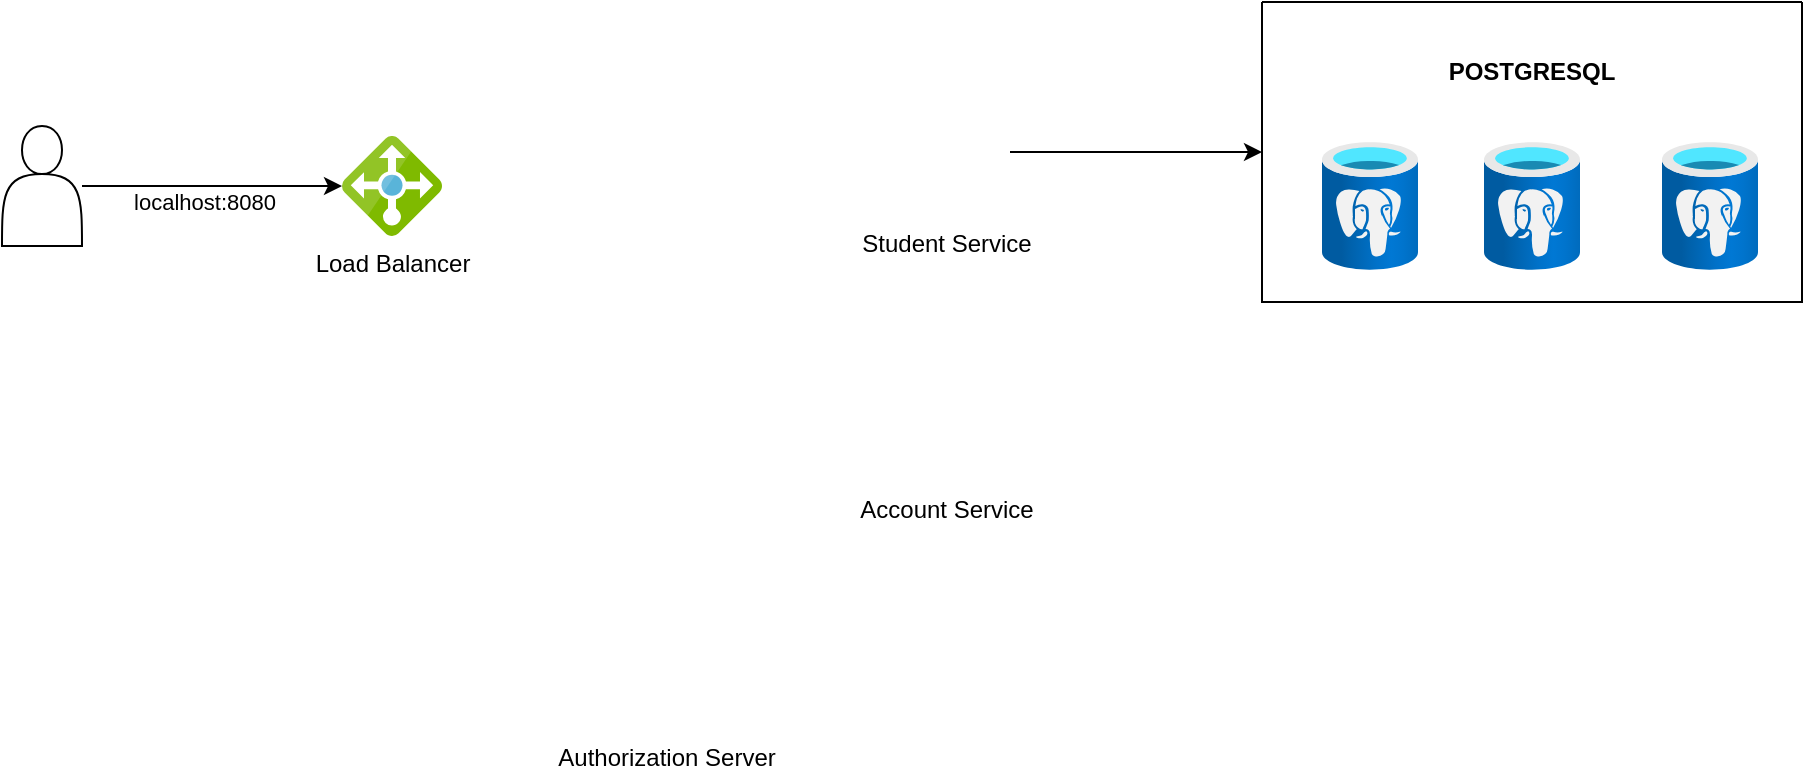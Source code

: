 <mxfile version="28.1.2">
  <diagram name="Page-1" id="9EQ8fulB-MXw2rxPoNIj">
    <mxGraphModel dx="1042" dy="562" grid="1" gridSize="10" guides="1" tooltips="1" connect="1" arrows="1" fold="1" page="1" pageScale="1" pageWidth="827" pageHeight="1169" math="0" shadow="0">
      <root>
        <mxCell id="0" />
        <mxCell id="1" parent="0" />
        <mxCell id="ha9AG-WfzSjR4dk0X2PM-3" style="edgeStyle=orthogonalEdgeStyle;rounded=0;orthogonalLoop=1;jettySize=auto;html=1;" parent="1" source="ha9AG-WfzSjR4dk0X2PM-1" target="ha9AG-WfzSjR4dk0X2PM-2" edge="1">
          <mxGeometry relative="1" as="geometry" />
        </mxCell>
        <mxCell id="ha9AG-WfzSjR4dk0X2PM-23" value="localhost:8080" style="edgeLabel;html=1;align=center;verticalAlign=middle;resizable=0;points=[];" parent="ha9AG-WfzSjR4dk0X2PM-3" vertex="1" connectable="0">
          <mxGeometry x="-0.286" y="3" relative="1" as="geometry">
            <mxPoint x="14" y="11" as="offset" />
          </mxGeometry>
        </mxCell>
        <mxCell id="ha9AG-WfzSjR4dk0X2PM-1" value="" style="shape=actor;whiteSpace=wrap;html=1;" parent="1" vertex="1">
          <mxGeometry x="50" y="212" width="40" height="60" as="geometry" />
        </mxCell>
        <mxCell id="ha9AG-WfzSjR4dk0X2PM-2" value="&lt;div&gt;Load Balancer&lt;/div&gt;" style="image;sketch=0;aspect=fixed;html=1;points=[];align=center;fontSize=12;image=img/lib/mscae/Load_Balancer_feature.svg;" parent="1" vertex="1">
          <mxGeometry x="220" y="217" width="50" height="50" as="geometry" />
        </mxCell>
        <mxCell id="ha9AG-WfzSjR4dk0X2PM-4" value="Authorization Server" style="shape=image;html=1;verticalAlign=top;verticalLabelPosition=bottom;labelBackgroundColor=#ffffff;imageAspect=0;aspect=fixed;image=https://icons.diagrams.net/icon-cache1/Boxicons_Logos-2642/bxl-spring-boot-1339.svg" parent="1" vertex="1">
          <mxGeometry x="350" y="450" width="64" height="64" as="geometry" />
        </mxCell>
        <mxCell id="ha9AG-WfzSjR4dk0X2PM-5" value="Account Service" style="shape=image;html=1;verticalAlign=top;verticalLabelPosition=bottom;labelBackgroundColor=#ffffff;imageAspect=0;aspect=fixed;image=https://icons.diagrams.net/icon-cache1/Boxicons_Logos-2642/bxl-spring-boot-1339.svg" parent="1" vertex="1">
          <mxGeometry x="490" y="326" width="64" height="64" as="geometry" />
        </mxCell>
        <mxCell id="BQMmLObaJ7vS0pBoSyH7-5" style="edgeStyle=orthogonalEdgeStyle;rounded=0;orthogonalLoop=1;jettySize=auto;html=1;" edge="1" parent="1" source="ha9AG-WfzSjR4dk0X2PM-6" target="BQMmLObaJ7vS0pBoSyH7-1">
          <mxGeometry relative="1" as="geometry" />
        </mxCell>
        <mxCell id="ha9AG-WfzSjR4dk0X2PM-6" value="Student Service" style="shape=image;html=1;verticalAlign=top;verticalLabelPosition=bottom;labelBackgroundColor=#ffffff;imageAspect=0;aspect=fixed;image=https://icons.diagrams.net/icon-cache1/Boxicons_Logos-2642/bxl-spring-boot-1339.svg;imageBackground=default;" parent="1" vertex="1">
          <mxGeometry x="490" y="193" width="64" height="64" as="geometry" />
        </mxCell>
        <mxCell id="BQMmLObaJ7vS0pBoSyH7-1" value="" style="swimlane;startSize=0;" vertex="1" parent="1">
          <mxGeometry x="680" y="150" width="270" height="150" as="geometry" />
        </mxCell>
        <mxCell id="ha9AG-WfzSjR4dk0X2PM-17" value="" style="image;aspect=fixed;html=1;points=[];align=center;fontSize=12;image=img/lib/azure2/databases/Azure_Database_PostgreSQL_Server.svg;" parent="BQMmLObaJ7vS0pBoSyH7-1" vertex="1">
          <mxGeometry x="30" y="70" width="48" height="64" as="geometry" />
        </mxCell>
        <mxCell id="BQMmLObaJ7vS0pBoSyH7-2" value="" style="image;aspect=fixed;html=1;points=[];align=center;fontSize=12;image=img/lib/azure2/databases/Azure_Database_PostgreSQL_Server.svg;" vertex="1" parent="BQMmLObaJ7vS0pBoSyH7-1">
          <mxGeometry x="111" y="70" width="48" height="64" as="geometry" />
        </mxCell>
        <mxCell id="BQMmLObaJ7vS0pBoSyH7-3" value="" style="image;aspect=fixed;html=1;points=[];align=center;fontSize=12;image=img/lib/azure2/databases/Azure_Database_PostgreSQL_Server.svg;" vertex="1" parent="BQMmLObaJ7vS0pBoSyH7-1">
          <mxGeometry x="200" y="70" width="48" height="64" as="geometry" />
        </mxCell>
        <mxCell id="BQMmLObaJ7vS0pBoSyH7-4" value="&lt;b&gt;POSTGRESQL&lt;/b&gt;" style="text;html=1;align=center;verticalAlign=middle;whiteSpace=wrap;rounded=0;" vertex="1" parent="BQMmLObaJ7vS0pBoSyH7-1">
          <mxGeometry x="30" y="20" width="210" height="30" as="geometry" />
        </mxCell>
      </root>
    </mxGraphModel>
  </diagram>
</mxfile>
